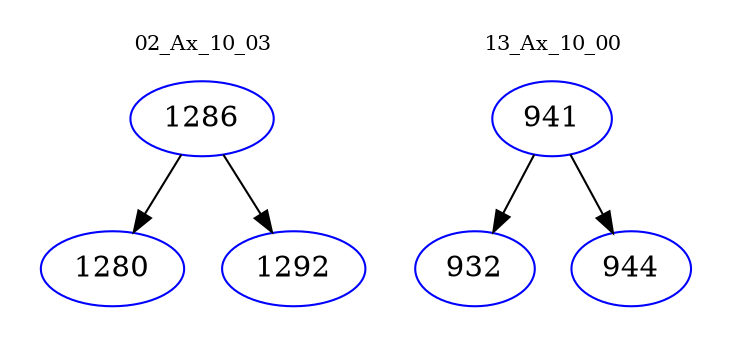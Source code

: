 digraph{
subgraph cluster_0 {
color = white
label = "02_Ax_10_03";
fontsize=10;
T0_1286 [label="1286", color="blue"]
T0_1286 -> T0_1280 [color="black"]
T0_1280 [label="1280", color="blue"]
T0_1286 -> T0_1292 [color="black"]
T0_1292 [label="1292", color="blue"]
}
subgraph cluster_1 {
color = white
label = "13_Ax_10_00";
fontsize=10;
T1_941 [label="941", color="blue"]
T1_941 -> T1_932 [color="black"]
T1_932 [label="932", color="blue"]
T1_941 -> T1_944 [color="black"]
T1_944 [label="944", color="blue"]
}
}
